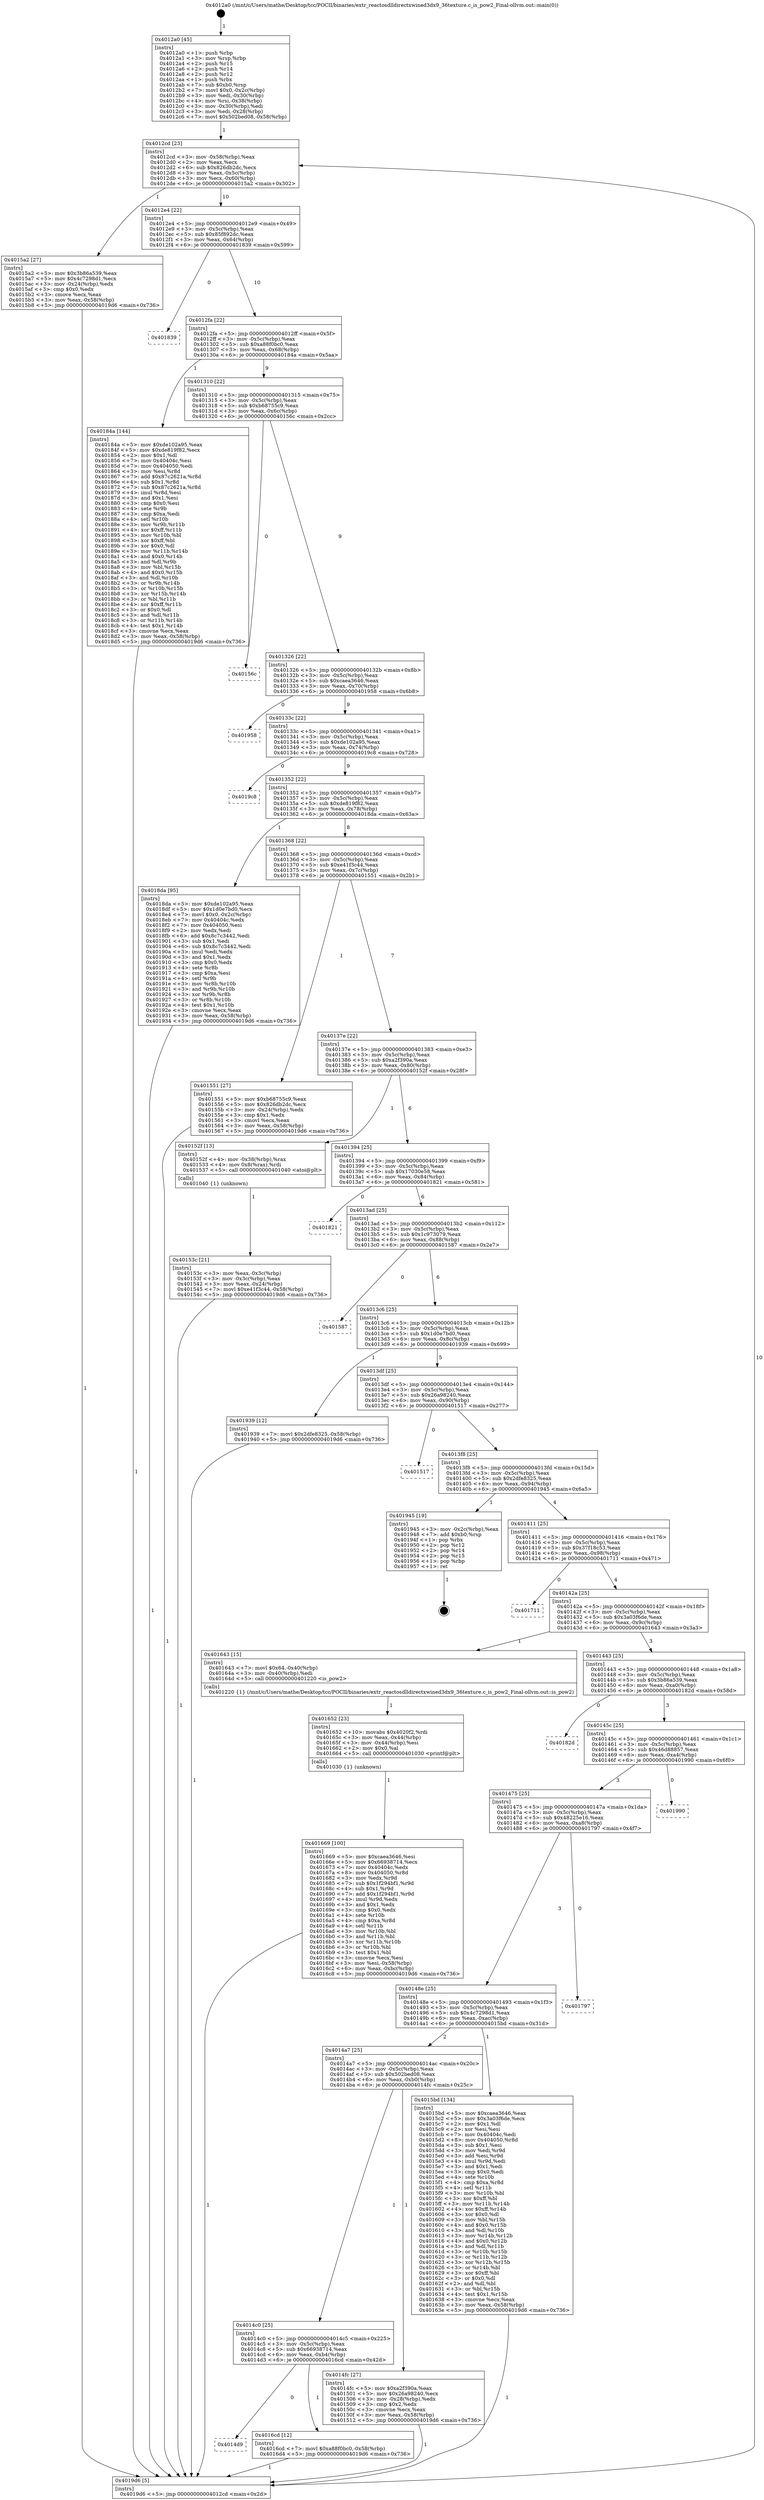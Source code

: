digraph "0x4012a0" {
  label = "0x4012a0 (/mnt/c/Users/mathe/Desktop/tcc/POCII/binaries/extr_reactosdlldirectxwined3dx9_36texture.c_is_pow2_Final-ollvm.out::main(0))"
  labelloc = "t"
  node[shape=record]

  Entry [label="",width=0.3,height=0.3,shape=circle,fillcolor=black,style=filled]
  "0x4012cd" [label="{
     0x4012cd [23]\l
     | [instrs]\l
     &nbsp;&nbsp;0x4012cd \<+3\>: mov -0x58(%rbp),%eax\l
     &nbsp;&nbsp;0x4012d0 \<+2\>: mov %eax,%ecx\l
     &nbsp;&nbsp;0x4012d2 \<+6\>: sub $0x826db2dc,%ecx\l
     &nbsp;&nbsp;0x4012d8 \<+3\>: mov %eax,-0x5c(%rbp)\l
     &nbsp;&nbsp;0x4012db \<+3\>: mov %ecx,-0x60(%rbp)\l
     &nbsp;&nbsp;0x4012de \<+6\>: je 00000000004015a2 \<main+0x302\>\l
  }"]
  "0x4015a2" [label="{
     0x4015a2 [27]\l
     | [instrs]\l
     &nbsp;&nbsp;0x4015a2 \<+5\>: mov $0x3b86a539,%eax\l
     &nbsp;&nbsp;0x4015a7 \<+5\>: mov $0x4c7298d1,%ecx\l
     &nbsp;&nbsp;0x4015ac \<+3\>: mov -0x24(%rbp),%edx\l
     &nbsp;&nbsp;0x4015af \<+3\>: cmp $0x0,%edx\l
     &nbsp;&nbsp;0x4015b2 \<+3\>: cmove %ecx,%eax\l
     &nbsp;&nbsp;0x4015b5 \<+3\>: mov %eax,-0x58(%rbp)\l
     &nbsp;&nbsp;0x4015b8 \<+5\>: jmp 00000000004019d6 \<main+0x736\>\l
  }"]
  "0x4012e4" [label="{
     0x4012e4 [22]\l
     | [instrs]\l
     &nbsp;&nbsp;0x4012e4 \<+5\>: jmp 00000000004012e9 \<main+0x49\>\l
     &nbsp;&nbsp;0x4012e9 \<+3\>: mov -0x5c(%rbp),%eax\l
     &nbsp;&nbsp;0x4012ec \<+5\>: sub $0x85f892dc,%eax\l
     &nbsp;&nbsp;0x4012f1 \<+3\>: mov %eax,-0x64(%rbp)\l
     &nbsp;&nbsp;0x4012f4 \<+6\>: je 0000000000401839 \<main+0x599\>\l
  }"]
  Exit [label="",width=0.3,height=0.3,shape=circle,fillcolor=black,style=filled,peripheries=2]
  "0x401839" [label="{
     0x401839\l
  }", style=dashed]
  "0x4012fa" [label="{
     0x4012fa [22]\l
     | [instrs]\l
     &nbsp;&nbsp;0x4012fa \<+5\>: jmp 00000000004012ff \<main+0x5f\>\l
     &nbsp;&nbsp;0x4012ff \<+3\>: mov -0x5c(%rbp),%eax\l
     &nbsp;&nbsp;0x401302 \<+5\>: sub $0xa88f0bc0,%eax\l
     &nbsp;&nbsp;0x401307 \<+3\>: mov %eax,-0x68(%rbp)\l
     &nbsp;&nbsp;0x40130a \<+6\>: je 000000000040184a \<main+0x5aa\>\l
  }"]
  "0x4014d9" [label="{
     0x4014d9\l
  }", style=dashed]
  "0x40184a" [label="{
     0x40184a [144]\l
     | [instrs]\l
     &nbsp;&nbsp;0x40184a \<+5\>: mov $0xde102a95,%eax\l
     &nbsp;&nbsp;0x40184f \<+5\>: mov $0xde819f82,%ecx\l
     &nbsp;&nbsp;0x401854 \<+2\>: mov $0x1,%dl\l
     &nbsp;&nbsp;0x401856 \<+7\>: mov 0x40404c,%esi\l
     &nbsp;&nbsp;0x40185d \<+7\>: mov 0x404050,%edi\l
     &nbsp;&nbsp;0x401864 \<+3\>: mov %esi,%r8d\l
     &nbsp;&nbsp;0x401867 \<+7\>: add $0x87c2621a,%r8d\l
     &nbsp;&nbsp;0x40186e \<+4\>: sub $0x1,%r8d\l
     &nbsp;&nbsp;0x401872 \<+7\>: sub $0x87c2621a,%r8d\l
     &nbsp;&nbsp;0x401879 \<+4\>: imul %r8d,%esi\l
     &nbsp;&nbsp;0x40187d \<+3\>: and $0x1,%esi\l
     &nbsp;&nbsp;0x401880 \<+3\>: cmp $0x0,%esi\l
     &nbsp;&nbsp;0x401883 \<+4\>: sete %r9b\l
     &nbsp;&nbsp;0x401887 \<+3\>: cmp $0xa,%edi\l
     &nbsp;&nbsp;0x40188a \<+4\>: setl %r10b\l
     &nbsp;&nbsp;0x40188e \<+3\>: mov %r9b,%r11b\l
     &nbsp;&nbsp;0x401891 \<+4\>: xor $0xff,%r11b\l
     &nbsp;&nbsp;0x401895 \<+3\>: mov %r10b,%bl\l
     &nbsp;&nbsp;0x401898 \<+3\>: xor $0xff,%bl\l
     &nbsp;&nbsp;0x40189b \<+3\>: xor $0x0,%dl\l
     &nbsp;&nbsp;0x40189e \<+3\>: mov %r11b,%r14b\l
     &nbsp;&nbsp;0x4018a1 \<+4\>: and $0x0,%r14b\l
     &nbsp;&nbsp;0x4018a5 \<+3\>: and %dl,%r9b\l
     &nbsp;&nbsp;0x4018a8 \<+3\>: mov %bl,%r15b\l
     &nbsp;&nbsp;0x4018ab \<+4\>: and $0x0,%r15b\l
     &nbsp;&nbsp;0x4018af \<+3\>: and %dl,%r10b\l
     &nbsp;&nbsp;0x4018b2 \<+3\>: or %r9b,%r14b\l
     &nbsp;&nbsp;0x4018b5 \<+3\>: or %r10b,%r15b\l
     &nbsp;&nbsp;0x4018b8 \<+3\>: xor %r15b,%r14b\l
     &nbsp;&nbsp;0x4018bb \<+3\>: or %bl,%r11b\l
     &nbsp;&nbsp;0x4018be \<+4\>: xor $0xff,%r11b\l
     &nbsp;&nbsp;0x4018c2 \<+3\>: or $0x0,%dl\l
     &nbsp;&nbsp;0x4018c5 \<+3\>: and %dl,%r11b\l
     &nbsp;&nbsp;0x4018c8 \<+3\>: or %r11b,%r14b\l
     &nbsp;&nbsp;0x4018cb \<+4\>: test $0x1,%r14b\l
     &nbsp;&nbsp;0x4018cf \<+3\>: cmovne %ecx,%eax\l
     &nbsp;&nbsp;0x4018d2 \<+3\>: mov %eax,-0x58(%rbp)\l
     &nbsp;&nbsp;0x4018d5 \<+5\>: jmp 00000000004019d6 \<main+0x736\>\l
  }"]
  "0x401310" [label="{
     0x401310 [22]\l
     | [instrs]\l
     &nbsp;&nbsp;0x401310 \<+5\>: jmp 0000000000401315 \<main+0x75\>\l
     &nbsp;&nbsp;0x401315 \<+3\>: mov -0x5c(%rbp),%eax\l
     &nbsp;&nbsp;0x401318 \<+5\>: sub $0xb68755c9,%eax\l
     &nbsp;&nbsp;0x40131d \<+3\>: mov %eax,-0x6c(%rbp)\l
     &nbsp;&nbsp;0x401320 \<+6\>: je 000000000040156c \<main+0x2cc\>\l
  }"]
  "0x4016cd" [label="{
     0x4016cd [12]\l
     | [instrs]\l
     &nbsp;&nbsp;0x4016cd \<+7\>: movl $0xa88f0bc0,-0x58(%rbp)\l
     &nbsp;&nbsp;0x4016d4 \<+5\>: jmp 00000000004019d6 \<main+0x736\>\l
  }"]
  "0x40156c" [label="{
     0x40156c\l
  }", style=dashed]
  "0x401326" [label="{
     0x401326 [22]\l
     | [instrs]\l
     &nbsp;&nbsp;0x401326 \<+5\>: jmp 000000000040132b \<main+0x8b\>\l
     &nbsp;&nbsp;0x40132b \<+3\>: mov -0x5c(%rbp),%eax\l
     &nbsp;&nbsp;0x40132e \<+5\>: sub $0xcaea3646,%eax\l
     &nbsp;&nbsp;0x401333 \<+3\>: mov %eax,-0x70(%rbp)\l
     &nbsp;&nbsp;0x401336 \<+6\>: je 0000000000401958 \<main+0x6b8\>\l
  }"]
  "0x401669" [label="{
     0x401669 [100]\l
     | [instrs]\l
     &nbsp;&nbsp;0x401669 \<+5\>: mov $0xcaea3646,%esi\l
     &nbsp;&nbsp;0x40166e \<+5\>: mov $0x66938714,%ecx\l
     &nbsp;&nbsp;0x401673 \<+7\>: mov 0x40404c,%edx\l
     &nbsp;&nbsp;0x40167a \<+8\>: mov 0x404050,%r8d\l
     &nbsp;&nbsp;0x401682 \<+3\>: mov %edx,%r9d\l
     &nbsp;&nbsp;0x401685 \<+7\>: sub $0x1f294bf1,%r9d\l
     &nbsp;&nbsp;0x40168c \<+4\>: sub $0x1,%r9d\l
     &nbsp;&nbsp;0x401690 \<+7\>: add $0x1f294bf1,%r9d\l
     &nbsp;&nbsp;0x401697 \<+4\>: imul %r9d,%edx\l
     &nbsp;&nbsp;0x40169b \<+3\>: and $0x1,%edx\l
     &nbsp;&nbsp;0x40169e \<+3\>: cmp $0x0,%edx\l
     &nbsp;&nbsp;0x4016a1 \<+4\>: sete %r10b\l
     &nbsp;&nbsp;0x4016a5 \<+4\>: cmp $0xa,%r8d\l
     &nbsp;&nbsp;0x4016a9 \<+4\>: setl %r11b\l
     &nbsp;&nbsp;0x4016ad \<+3\>: mov %r10b,%bl\l
     &nbsp;&nbsp;0x4016b0 \<+3\>: and %r11b,%bl\l
     &nbsp;&nbsp;0x4016b3 \<+3\>: xor %r11b,%r10b\l
     &nbsp;&nbsp;0x4016b6 \<+3\>: or %r10b,%bl\l
     &nbsp;&nbsp;0x4016b9 \<+3\>: test $0x1,%bl\l
     &nbsp;&nbsp;0x4016bc \<+3\>: cmovne %ecx,%esi\l
     &nbsp;&nbsp;0x4016bf \<+3\>: mov %esi,-0x58(%rbp)\l
     &nbsp;&nbsp;0x4016c2 \<+6\>: mov %eax,-0xbc(%rbp)\l
     &nbsp;&nbsp;0x4016c8 \<+5\>: jmp 00000000004019d6 \<main+0x736\>\l
  }"]
  "0x401958" [label="{
     0x401958\l
  }", style=dashed]
  "0x40133c" [label="{
     0x40133c [22]\l
     | [instrs]\l
     &nbsp;&nbsp;0x40133c \<+5\>: jmp 0000000000401341 \<main+0xa1\>\l
     &nbsp;&nbsp;0x401341 \<+3\>: mov -0x5c(%rbp),%eax\l
     &nbsp;&nbsp;0x401344 \<+5\>: sub $0xde102a95,%eax\l
     &nbsp;&nbsp;0x401349 \<+3\>: mov %eax,-0x74(%rbp)\l
     &nbsp;&nbsp;0x40134c \<+6\>: je 00000000004019c8 \<main+0x728\>\l
  }"]
  "0x401652" [label="{
     0x401652 [23]\l
     | [instrs]\l
     &nbsp;&nbsp;0x401652 \<+10\>: movabs $0x4020f2,%rdi\l
     &nbsp;&nbsp;0x40165c \<+3\>: mov %eax,-0x44(%rbp)\l
     &nbsp;&nbsp;0x40165f \<+3\>: mov -0x44(%rbp),%esi\l
     &nbsp;&nbsp;0x401662 \<+2\>: mov $0x0,%al\l
     &nbsp;&nbsp;0x401664 \<+5\>: call 0000000000401030 \<printf@plt\>\l
     | [calls]\l
     &nbsp;&nbsp;0x401030 \{1\} (unknown)\l
  }"]
  "0x4019c8" [label="{
     0x4019c8\l
  }", style=dashed]
  "0x401352" [label="{
     0x401352 [22]\l
     | [instrs]\l
     &nbsp;&nbsp;0x401352 \<+5\>: jmp 0000000000401357 \<main+0xb7\>\l
     &nbsp;&nbsp;0x401357 \<+3\>: mov -0x5c(%rbp),%eax\l
     &nbsp;&nbsp;0x40135a \<+5\>: sub $0xde819f82,%eax\l
     &nbsp;&nbsp;0x40135f \<+3\>: mov %eax,-0x78(%rbp)\l
     &nbsp;&nbsp;0x401362 \<+6\>: je 00000000004018da \<main+0x63a\>\l
  }"]
  "0x40153c" [label="{
     0x40153c [21]\l
     | [instrs]\l
     &nbsp;&nbsp;0x40153c \<+3\>: mov %eax,-0x3c(%rbp)\l
     &nbsp;&nbsp;0x40153f \<+3\>: mov -0x3c(%rbp),%eax\l
     &nbsp;&nbsp;0x401542 \<+3\>: mov %eax,-0x24(%rbp)\l
     &nbsp;&nbsp;0x401545 \<+7\>: movl $0xe41f3c44,-0x58(%rbp)\l
     &nbsp;&nbsp;0x40154c \<+5\>: jmp 00000000004019d6 \<main+0x736\>\l
  }"]
  "0x4018da" [label="{
     0x4018da [95]\l
     | [instrs]\l
     &nbsp;&nbsp;0x4018da \<+5\>: mov $0xde102a95,%eax\l
     &nbsp;&nbsp;0x4018df \<+5\>: mov $0x1d0e7bd0,%ecx\l
     &nbsp;&nbsp;0x4018e4 \<+7\>: movl $0x0,-0x2c(%rbp)\l
     &nbsp;&nbsp;0x4018eb \<+7\>: mov 0x40404c,%edx\l
     &nbsp;&nbsp;0x4018f2 \<+7\>: mov 0x404050,%esi\l
     &nbsp;&nbsp;0x4018f9 \<+2\>: mov %edx,%edi\l
     &nbsp;&nbsp;0x4018fb \<+6\>: add $0x8c7c3442,%edi\l
     &nbsp;&nbsp;0x401901 \<+3\>: sub $0x1,%edi\l
     &nbsp;&nbsp;0x401904 \<+6\>: sub $0x8c7c3442,%edi\l
     &nbsp;&nbsp;0x40190a \<+3\>: imul %edi,%edx\l
     &nbsp;&nbsp;0x40190d \<+3\>: and $0x1,%edx\l
     &nbsp;&nbsp;0x401910 \<+3\>: cmp $0x0,%edx\l
     &nbsp;&nbsp;0x401913 \<+4\>: sete %r8b\l
     &nbsp;&nbsp;0x401917 \<+3\>: cmp $0xa,%esi\l
     &nbsp;&nbsp;0x40191a \<+4\>: setl %r9b\l
     &nbsp;&nbsp;0x40191e \<+3\>: mov %r8b,%r10b\l
     &nbsp;&nbsp;0x401921 \<+3\>: and %r9b,%r10b\l
     &nbsp;&nbsp;0x401924 \<+3\>: xor %r9b,%r8b\l
     &nbsp;&nbsp;0x401927 \<+3\>: or %r8b,%r10b\l
     &nbsp;&nbsp;0x40192a \<+4\>: test $0x1,%r10b\l
     &nbsp;&nbsp;0x40192e \<+3\>: cmovne %ecx,%eax\l
     &nbsp;&nbsp;0x401931 \<+3\>: mov %eax,-0x58(%rbp)\l
     &nbsp;&nbsp;0x401934 \<+5\>: jmp 00000000004019d6 \<main+0x736\>\l
  }"]
  "0x401368" [label="{
     0x401368 [22]\l
     | [instrs]\l
     &nbsp;&nbsp;0x401368 \<+5\>: jmp 000000000040136d \<main+0xcd\>\l
     &nbsp;&nbsp;0x40136d \<+3\>: mov -0x5c(%rbp),%eax\l
     &nbsp;&nbsp;0x401370 \<+5\>: sub $0xe41f3c44,%eax\l
     &nbsp;&nbsp;0x401375 \<+3\>: mov %eax,-0x7c(%rbp)\l
     &nbsp;&nbsp;0x401378 \<+6\>: je 0000000000401551 \<main+0x2b1\>\l
  }"]
  "0x4012a0" [label="{
     0x4012a0 [45]\l
     | [instrs]\l
     &nbsp;&nbsp;0x4012a0 \<+1\>: push %rbp\l
     &nbsp;&nbsp;0x4012a1 \<+3\>: mov %rsp,%rbp\l
     &nbsp;&nbsp;0x4012a4 \<+2\>: push %r15\l
     &nbsp;&nbsp;0x4012a6 \<+2\>: push %r14\l
     &nbsp;&nbsp;0x4012a8 \<+2\>: push %r12\l
     &nbsp;&nbsp;0x4012aa \<+1\>: push %rbx\l
     &nbsp;&nbsp;0x4012ab \<+7\>: sub $0xb0,%rsp\l
     &nbsp;&nbsp;0x4012b2 \<+7\>: movl $0x0,-0x2c(%rbp)\l
     &nbsp;&nbsp;0x4012b9 \<+3\>: mov %edi,-0x30(%rbp)\l
     &nbsp;&nbsp;0x4012bc \<+4\>: mov %rsi,-0x38(%rbp)\l
     &nbsp;&nbsp;0x4012c0 \<+3\>: mov -0x30(%rbp),%edi\l
     &nbsp;&nbsp;0x4012c3 \<+3\>: mov %edi,-0x28(%rbp)\l
     &nbsp;&nbsp;0x4012c6 \<+7\>: movl $0x502bed08,-0x58(%rbp)\l
  }"]
  "0x401551" [label="{
     0x401551 [27]\l
     | [instrs]\l
     &nbsp;&nbsp;0x401551 \<+5\>: mov $0xb68755c9,%eax\l
     &nbsp;&nbsp;0x401556 \<+5\>: mov $0x826db2dc,%ecx\l
     &nbsp;&nbsp;0x40155b \<+3\>: mov -0x24(%rbp),%edx\l
     &nbsp;&nbsp;0x40155e \<+3\>: cmp $0x1,%edx\l
     &nbsp;&nbsp;0x401561 \<+3\>: cmovl %ecx,%eax\l
     &nbsp;&nbsp;0x401564 \<+3\>: mov %eax,-0x58(%rbp)\l
     &nbsp;&nbsp;0x401567 \<+5\>: jmp 00000000004019d6 \<main+0x736\>\l
  }"]
  "0x40137e" [label="{
     0x40137e [22]\l
     | [instrs]\l
     &nbsp;&nbsp;0x40137e \<+5\>: jmp 0000000000401383 \<main+0xe3\>\l
     &nbsp;&nbsp;0x401383 \<+3\>: mov -0x5c(%rbp),%eax\l
     &nbsp;&nbsp;0x401386 \<+5\>: sub $0xa2f390a,%eax\l
     &nbsp;&nbsp;0x40138b \<+3\>: mov %eax,-0x80(%rbp)\l
     &nbsp;&nbsp;0x40138e \<+6\>: je 000000000040152f \<main+0x28f\>\l
  }"]
  "0x4019d6" [label="{
     0x4019d6 [5]\l
     | [instrs]\l
     &nbsp;&nbsp;0x4019d6 \<+5\>: jmp 00000000004012cd \<main+0x2d\>\l
  }"]
  "0x40152f" [label="{
     0x40152f [13]\l
     | [instrs]\l
     &nbsp;&nbsp;0x40152f \<+4\>: mov -0x38(%rbp),%rax\l
     &nbsp;&nbsp;0x401533 \<+4\>: mov 0x8(%rax),%rdi\l
     &nbsp;&nbsp;0x401537 \<+5\>: call 0000000000401040 \<atoi@plt\>\l
     | [calls]\l
     &nbsp;&nbsp;0x401040 \{1\} (unknown)\l
  }"]
  "0x401394" [label="{
     0x401394 [25]\l
     | [instrs]\l
     &nbsp;&nbsp;0x401394 \<+5\>: jmp 0000000000401399 \<main+0xf9\>\l
     &nbsp;&nbsp;0x401399 \<+3\>: mov -0x5c(%rbp),%eax\l
     &nbsp;&nbsp;0x40139c \<+5\>: sub $0x17030e58,%eax\l
     &nbsp;&nbsp;0x4013a1 \<+6\>: mov %eax,-0x84(%rbp)\l
     &nbsp;&nbsp;0x4013a7 \<+6\>: je 0000000000401821 \<main+0x581\>\l
  }"]
  "0x4014c0" [label="{
     0x4014c0 [25]\l
     | [instrs]\l
     &nbsp;&nbsp;0x4014c0 \<+5\>: jmp 00000000004014c5 \<main+0x225\>\l
     &nbsp;&nbsp;0x4014c5 \<+3\>: mov -0x5c(%rbp),%eax\l
     &nbsp;&nbsp;0x4014c8 \<+5\>: sub $0x66938714,%eax\l
     &nbsp;&nbsp;0x4014cd \<+6\>: mov %eax,-0xb4(%rbp)\l
     &nbsp;&nbsp;0x4014d3 \<+6\>: je 00000000004016cd \<main+0x42d\>\l
  }"]
  "0x401821" [label="{
     0x401821\l
  }", style=dashed]
  "0x4013ad" [label="{
     0x4013ad [25]\l
     | [instrs]\l
     &nbsp;&nbsp;0x4013ad \<+5\>: jmp 00000000004013b2 \<main+0x112\>\l
     &nbsp;&nbsp;0x4013b2 \<+3\>: mov -0x5c(%rbp),%eax\l
     &nbsp;&nbsp;0x4013b5 \<+5\>: sub $0x1c973079,%eax\l
     &nbsp;&nbsp;0x4013ba \<+6\>: mov %eax,-0x88(%rbp)\l
     &nbsp;&nbsp;0x4013c0 \<+6\>: je 0000000000401587 \<main+0x2e7\>\l
  }"]
  "0x4014fc" [label="{
     0x4014fc [27]\l
     | [instrs]\l
     &nbsp;&nbsp;0x4014fc \<+5\>: mov $0xa2f390a,%eax\l
     &nbsp;&nbsp;0x401501 \<+5\>: mov $0x26a98240,%ecx\l
     &nbsp;&nbsp;0x401506 \<+3\>: mov -0x28(%rbp),%edx\l
     &nbsp;&nbsp;0x401509 \<+3\>: cmp $0x2,%edx\l
     &nbsp;&nbsp;0x40150c \<+3\>: cmovne %ecx,%eax\l
     &nbsp;&nbsp;0x40150f \<+3\>: mov %eax,-0x58(%rbp)\l
     &nbsp;&nbsp;0x401512 \<+5\>: jmp 00000000004019d6 \<main+0x736\>\l
  }"]
  "0x401587" [label="{
     0x401587\l
  }", style=dashed]
  "0x4013c6" [label="{
     0x4013c6 [25]\l
     | [instrs]\l
     &nbsp;&nbsp;0x4013c6 \<+5\>: jmp 00000000004013cb \<main+0x12b\>\l
     &nbsp;&nbsp;0x4013cb \<+3\>: mov -0x5c(%rbp),%eax\l
     &nbsp;&nbsp;0x4013ce \<+5\>: sub $0x1d0e7bd0,%eax\l
     &nbsp;&nbsp;0x4013d3 \<+6\>: mov %eax,-0x8c(%rbp)\l
     &nbsp;&nbsp;0x4013d9 \<+6\>: je 0000000000401939 \<main+0x699\>\l
  }"]
  "0x4014a7" [label="{
     0x4014a7 [25]\l
     | [instrs]\l
     &nbsp;&nbsp;0x4014a7 \<+5\>: jmp 00000000004014ac \<main+0x20c\>\l
     &nbsp;&nbsp;0x4014ac \<+3\>: mov -0x5c(%rbp),%eax\l
     &nbsp;&nbsp;0x4014af \<+5\>: sub $0x502bed08,%eax\l
     &nbsp;&nbsp;0x4014b4 \<+6\>: mov %eax,-0xb0(%rbp)\l
     &nbsp;&nbsp;0x4014ba \<+6\>: je 00000000004014fc \<main+0x25c\>\l
  }"]
  "0x401939" [label="{
     0x401939 [12]\l
     | [instrs]\l
     &nbsp;&nbsp;0x401939 \<+7\>: movl $0x2dfe8325,-0x58(%rbp)\l
     &nbsp;&nbsp;0x401940 \<+5\>: jmp 00000000004019d6 \<main+0x736\>\l
  }"]
  "0x4013df" [label="{
     0x4013df [25]\l
     | [instrs]\l
     &nbsp;&nbsp;0x4013df \<+5\>: jmp 00000000004013e4 \<main+0x144\>\l
     &nbsp;&nbsp;0x4013e4 \<+3\>: mov -0x5c(%rbp),%eax\l
     &nbsp;&nbsp;0x4013e7 \<+5\>: sub $0x26a98240,%eax\l
     &nbsp;&nbsp;0x4013ec \<+6\>: mov %eax,-0x90(%rbp)\l
     &nbsp;&nbsp;0x4013f2 \<+6\>: je 0000000000401517 \<main+0x277\>\l
  }"]
  "0x4015bd" [label="{
     0x4015bd [134]\l
     | [instrs]\l
     &nbsp;&nbsp;0x4015bd \<+5\>: mov $0xcaea3646,%eax\l
     &nbsp;&nbsp;0x4015c2 \<+5\>: mov $0x3a03f6de,%ecx\l
     &nbsp;&nbsp;0x4015c7 \<+2\>: mov $0x1,%dl\l
     &nbsp;&nbsp;0x4015c9 \<+2\>: xor %esi,%esi\l
     &nbsp;&nbsp;0x4015cb \<+7\>: mov 0x40404c,%edi\l
     &nbsp;&nbsp;0x4015d2 \<+8\>: mov 0x404050,%r8d\l
     &nbsp;&nbsp;0x4015da \<+3\>: sub $0x1,%esi\l
     &nbsp;&nbsp;0x4015dd \<+3\>: mov %edi,%r9d\l
     &nbsp;&nbsp;0x4015e0 \<+3\>: add %esi,%r9d\l
     &nbsp;&nbsp;0x4015e3 \<+4\>: imul %r9d,%edi\l
     &nbsp;&nbsp;0x4015e7 \<+3\>: and $0x1,%edi\l
     &nbsp;&nbsp;0x4015ea \<+3\>: cmp $0x0,%edi\l
     &nbsp;&nbsp;0x4015ed \<+4\>: sete %r10b\l
     &nbsp;&nbsp;0x4015f1 \<+4\>: cmp $0xa,%r8d\l
     &nbsp;&nbsp;0x4015f5 \<+4\>: setl %r11b\l
     &nbsp;&nbsp;0x4015f9 \<+3\>: mov %r10b,%bl\l
     &nbsp;&nbsp;0x4015fc \<+3\>: xor $0xff,%bl\l
     &nbsp;&nbsp;0x4015ff \<+3\>: mov %r11b,%r14b\l
     &nbsp;&nbsp;0x401602 \<+4\>: xor $0xff,%r14b\l
     &nbsp;&nbsp;0x401606 \<+3\>: xor $0x0,%dl\l
     &nbsp;&nbsp;0x401609 \<+3\>: mov %bl,%r15b\l
     &nbsp;&nbsp;0x40160c \<+4\>: and $0x0,%r15b\l
     &nbsp;&nbsp;0x401610 \<+3\>: and %dl,%r10b\l
     &nbsp;&nbsp;0x401613 \<+3\>: mov %r14b,%r12b\l
     &nbsp;&nbsp;0x401616 \<+4\>: and $0x0,%r12b\l
     &nbsp;&nbsp;0x40161a \<+3\>: and %dl,%r11b\l
     &nbsp;&nbsp;0x40161d \<+3\>: or %r10b,%r15b\l
     &nbsp;&nbsp;0x401620 \<+3\>: or %r11b,%r12b\l
     &nbsp;&nbsp;0x401623 \<+3\>: xor %r12b,%r15b\l
     &nbsp;&nbsp;0x401626 \<+3\>: or %r14b,%bl\l
     &nbsp;&nbsp;0x401629 \<+3\>: xor $0xff,%bl\l
     &nbsp;&nbsp;0x40162c \<+3\>: or $0x0,%dl\l
     &nbsp;&nbsp;0x40162f \<+2\>: and %dl,%bl\l
     &nbsp;&nbsp;0x401631 \<+3\>: or %bl,%r15b\l
     &nbsp;&nbsp;0x401634 \<+4\>: test $0x1,%r15b\l
     &nbsp;&nbsp;0x401638 \<+3\>: cmovne %ecx,%eax\l
     &nbsp;&nbsp;0x40163b \<+3\>: mov %eax,-0x58(%rbp)\l
     &nbsp;&nbsp;0x40163e \<+5\>: jmp 00000000004019d6 \<main+0x736\>\l
  }"]
  "0x401517" [label="{
     0x401517\l
  }", style=dashed]
  "0x4013f8" [label="{
     0x4013f8 [25]\l
     | [instrs]\l
     &nbsp;&nbsp;0x4013f8 \<+5\>: jmp 00000000004013fd \<main+0x15d\>\l
     &nbsp;&nbsp;0x4013fd \<+3\>: mov -0x5c(%rbp),%eax\l
     &nbsp;&nbsp;0x401400 \<+5\>: sub $0x2dfe8325,%eax\l
     &nbsp;&nbsp;0x401405 \<+6\>: mov %eax,-0x94(%rbp)\l
     &nbsp;&nbsp;0x40140b \<+6\>: je 0000000000401945 \<main+0x6a5\>\l
  }"]
  "0x40148e" [label="{
     0x40148e [25]\l
     | [instrs]\l
     &nbsp;&nbsp;0x40148e \<+5\>: jmp 0000000000401493 \<main+0x1f3\>\l
     &nbsp;&nbsp;0x401493 \<+3\>: mov -0x5c(%rbp),%eax\l
     &nbsp;&nbsp;0x401496 \<+5\>: sub $0x4c7298d1,%eax\l
     &nbsp;&nbsp;0x40149b \<+6\>: mov %eax,-0xac(%rbp)\l
     &nbsp;&nbsp;0x4014a1 \<+6\>: je 00000000004015bd \<main+0x31d\>\l
  }"]
  "0x401945" [label="{
     0x401945 [19]\l
     | [instrs]\l
     &nbsp;&nbsp;0x401945 \<+3\>: mov -0x2c(%rbp),%eax\l
     &nbsp;&nbsp;0x401948 \<+7\>: add $0xb0,%rsp\l
     &nbsp;&nbsp;0x40194f \<+1\>: pop %rbx\l
     &nbsp;&nbsp;0x401950 \<+2\>: pop %r12\l
     &nbsp;&nbsp;0x401952 \<+2\>: pop %r14\l
     &nbsp;&nbsp;0x401954 \<+2\>: pop %r15\l
     &nbsp;&nbsp;0x401956 \<+1\>: pop %rbp\l
     &nbsp;&nbsp;0x401957 \<+1\>: ret\l
  }"]
  "0x401411" [label="{
     0x401411 [25]\l
     | [instrs]\l
     &nbsp;&nbsp;0x401411 \<+5\>: jmp 0000000000401416 \<main+0x176\>\l
     &nbsp;&nbsp;0x401416 \<+3\>: mov -0x5c(%rbp),%eax\l
     &nbsp;&nbsp;0x401419 \<+5\>: sub $0x37f18c53,%eax\l
     &nbsp;&nbsp;0x40141e \<+6\>: mov %eax,-0x98(%rbp)\l
     &nbsp;&nbsp;0x401424 \<+6\>: je 0000000000401711 \<main+0x471\>\l
  }"]
  "0x401797" [label="{
     0x401797\l
  }", style=dashed]
  "0x401711" [label="{
     0x401711\l
  }", style=dashed]
  "0x40142a" [label="{
     0x40142a [25]\l
     | [instrs]\l
     &nbsp;&nbsp;0x40142a \<+5\>: jmp 000000000040142f \<main+0x18f\>\l
     &nbsp;&nbsp;0x40142f \<+3\>: mov -0x5c(%rbp),%eax\l
     &nbsp;&nbsp;0x401432 \<+5\>: sub $0x3a03f6de,%eax\l
     &nbsp;&nbsp;0x401437 \<+6\>: mov %eax,-0x9c(%rbp)\l
     &nbsp;&nbsp;0x40143d \<+6\>: je 0000000000401643 \<main+0x3a3\>\l
  }"]
  "0x401475" [label="{
     0x401475 [25]\l
     | [instrs]\l
     &nbsp;&nbsp;0x401475 \<+5\>: jmp 000000000040147a \<main+0x1da\>\l
     &nbsp;&nbsp;0x40147a \<+3\>: mov -0x5c(%rbp),%eax\l
     &nbsp;&nbsp;0x40147d \<+5\>: sub $0x48225e16,%eax\l
     &nbsp;&nbsp;0x401482 \<+6\>: mov %eax,-0xa8(%rbp)\l
     &nbsp;&nbsp;0x401488 \<+6\>: je 0000000000401797 \<main+0x4f7\>\l
  }"]
  "0x401643" [label="{
     0x401643 [15]\l
     | [instrs]\l
     &nbsp;&nbsp;0x401643 \<+7\>: movl $0x64,-0x40(%rbp)\l
     &nbsp;&nbsp;0x40164a \<+3\>: mov -0x40(%rbp),%edi\l
     &nbsp;&nbsp;0x40164d \<+5\>: call 0000000000401220 \<is_pow2\>\l
     | [calls]\l
     &nbsp;&nbsp;0x401220 \{1\} (/mnt/c/Users/mathe/Desktop/tcc/POCII/binaries/extr_reactosdlldirectxwined3dx9_36texture.c_is_pow2_Final-ollvm.out::is_pow2)\l
  }"]
  "0x401443" [label="{
     0x401443 [25]\l
     | [instrs]\l
     &nbsp;&nbsp;0x401443 \<+5\>: jmp 0000000000401448 \<main+0x1a8\>\l
     &nbsp;&nbsp;0x401448 \<+3\>: mov -0x5c(%rbp),%eax\l
     &nbsp;&nbsp;0x40144b \<+5\>: sub $0x3b86a539,%eax\l
     &nbsp;&nbsp;0x401450 \<+6\>: mov %eax,-0xa0(%rbp)\l
     &nbsp;&nbsp;0x401456 \<+6\>: je 000000000040182d \<main+0x58d\>\l
  }"]
  "0x401990" [label="{
     0x401990\l
  }", style=dashed]
  "0x40182d" [label="{
     0x40182d\l
  }", style=dashed]
  "0x40145c" [label="{
     0x40145c [25]\l
     | [instrs]\l
     &nbsp;&nbsp;0x40145c \<+5\>: jmp 0000000000401461 \<main+0x1c1\>\l
     &nbsp;&nbsp;0x401461 \<+3\>: mov -0x5c(%rbp),%eax\l
     &nbsp;&nbsp;0x401464 \<+5\>: sub $0x46d88857,%eax\l
     &nbsp;&nbsp;0x401469 \<+6\>: mov %eax,-0xa4(%rbp)\l
     &nbsp;&nbsp;0x40146f \<+6\>: je 0000000000401990 \<main+0x6f0\>\l
  }"]
  Entry -> "0x4012a0" [label=" 1"]
  "0x4012cd" -> "0x4015a2" [label=" 1"]
  "0x4012cd" -> "0x4012e4" [label=" 10"]
  "0x401945" -> Exit [label=" 1"]
  "0x4012e4" -> "0x401839" [label=" 0"]
  "0x4012e4" -> "0x4012fa" [label=" 10"]
  "0x401939" -> "0x4019d6" [label=" 1"]
  "0x4012fa" -> "0x40184a" [label=" 1"]
  "0x4012fa" -> "0x401310" [label=" 9"]
  "0x4018da" -> "0x4019d6" [label=" 1"]
  "0x401310" -> "0x40156c" [label=" 0"]
  "0x401310" -> "0x401326" [label=" 9"]
  "0x40184a" -> "0x4019d6" [label=" 1"]
  "0x401326" -> "0x401958" [label=" 0"]
  "0x401326" -> "0x40133c" [label=" 9"]
  "0x4014c0" -> "0x4014d9" [label=" 0"]
  "0x40133c" -> "0x4019c8" [label=" 0"]
  "0x40133c" -> "0x401352" [label=" 9"]
  "0x4014c0" -> "0x4016cd" [label=" 1"]
  "0x401352" -> "0x4018da" [label=" 1"]
  "0x401352" -> "0x401368" [label=" 8"]
  "0x4016cd" -> "0x4019d6" [label=" 1"]
  "0x401368" -> "0x401551" [label=" 1"]
  "0x401368" -> "0x40137e" [label=" 7"]
  "0x401669" -> "0x4019d6" [label=" 1"]
  "0x40137e" -> "0x40152f" [label=" 1"]
  "0x40137e" -> "0x401394" [label=" 6"]
  "0x401652" -> "0x401669" [label=" 1"]
  "0x401394" -> "0x401821" [label=" 0"]
  "0x401394" -> "0x4013ad" [label=" 6"]
  "0x401643" -> "0x401652" [label=" 1"]
  "0x4013ad" -> "0x401587" [label=" 0"]
  "0x4013ad" -> "0x4013c6" [label=" 6"]
  "0x4015bd" -> "0x4019d6" [label=" 1"]
  "0x4013c6" -> "0x401939" [label=" 1"]
  "0x4013c6" -> "0x4013df" [label=" 5"]
  "0x401551" -> "0x4019d6" [label=" 1"]
  "0x4013df" -> "0x401517" [label=" 0"]
  "0x4013df" -> "0x4013f8" [label=" 5"]
  "0x40153c" -> "0x4019d6" [label=" 1"]
  "0x4013f8" -> "0x401945" [label=" 1"]
  "0x4013f8" -> "0x401411" [label=" 4"]
  "0x4019d6" -> "0x4012cd" [label=" 10"]
  "0x401411" -> "0x401711" [label=" 0"]
  "0x401411" -> "0x40142a" [label=" 4"]
  "0x4012a0" -> "0x4012cd" [label=" 1"]
  "0x40142a" -> "0x401643" [label=" 1"]
  "0x40142a" -> "0x401443" [label=" 3"]
  "0x4014a7" -> "0x4014c0" [label=" 1"]
  "0x401443" -> "0x40182d" [label=" 0"]
  "0x401443" -> "0x40145c" [label=" 3"]
  "0x4014a7" -> "0x4014fc" [label=" 1"]
  "0x40145c" -> "0x401990" [label=" 0"]
  "0x40145c" -> "0x401475" [label=" 3"]
  "0x4014fc" -> "0x4019d6" [label=" 1"]
  "0x401475" -> "0x401797" [label=" 0"]
  "0x401475" -> "0x40148e" [label=" 3"]
  "0x40152f" -> "0x40153c" [label=" 1"]
  "0x40148e" -> "0x4015bd" [label=" 1"]
  "0x40148e" -> "0x4014a7" [label=" 2"]
  "0x4015a2" -> "0x4019d6" [label=" 1"]
}
